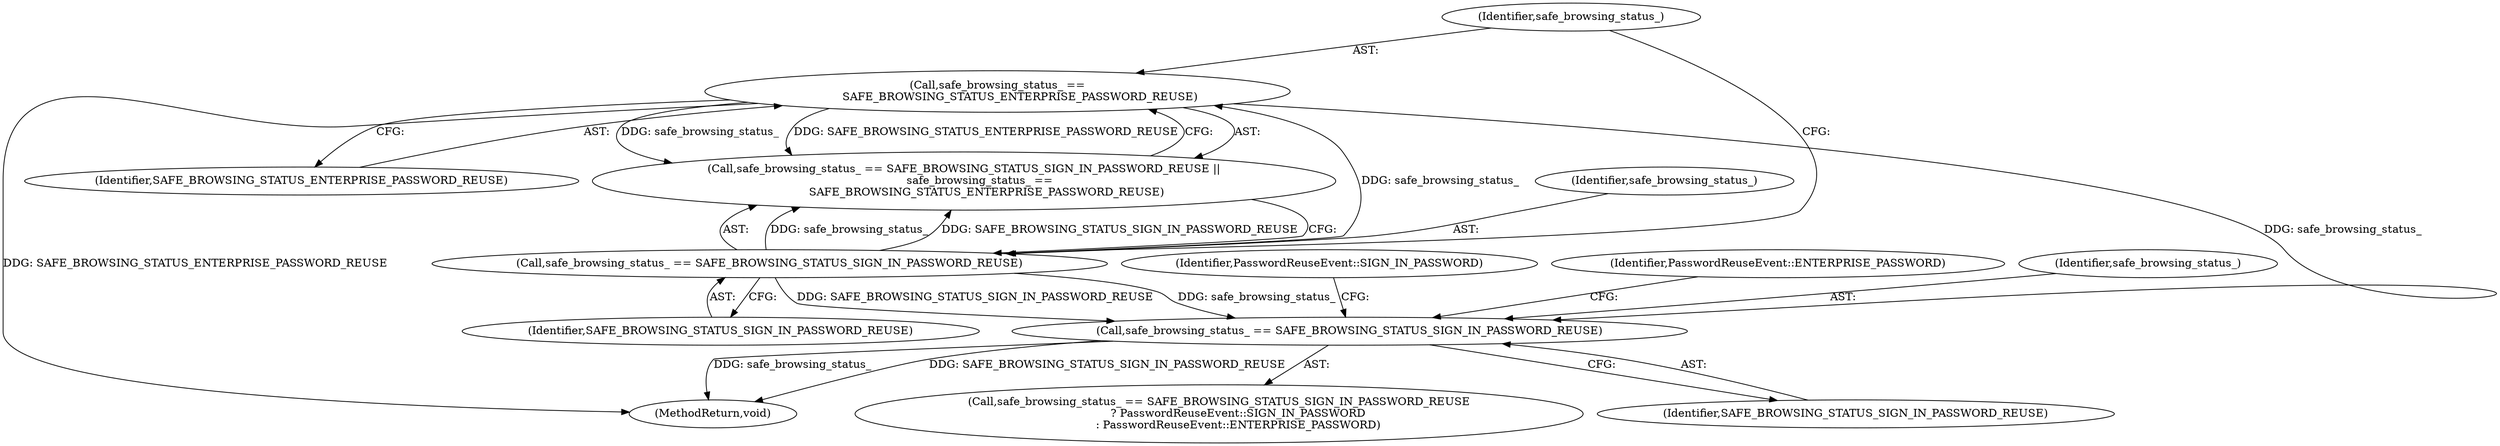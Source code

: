 digraph "1_Chrome_7cde8513c12a6e8ec5d1d1eb1cfd078d9adad3ef_2@del" {
"1000116" [label="(Call,safe_browsing_status_ == SAFE_BROWSING_STATUS_SIGN_IN_PASSWORD_REUSE)"];
"1000107" [label="(Call,safe_browsing_status_ == SAFE_BROWSING_STATUS_SIGN_IN_PASSWORD_REUSE)"];
"1000110" [label="(Call,safe_browsing_status_ ==\n             SAFE_BROWSING_STATUS_ENTERPRISE_PASSWORD_REUSE)"];
"1000111" [label="(Identifier,safe_browsing_status_)"];
"1000107" [label="(Call,safe_browsing_status_ == SAFE_BROWSING_STATUS_SIGN_IN_PASSWORD_REUSE)"];
"1000106" [label="(Call,safe_browsing_status_ == SAFE_BROWSING_STATUS_SIGN_IN_PASSWORD_REUSE ||\n         safe_browsing_status_ ==\n             SAFE_BROWSING_STATUS_ENTERPRISE_PASSWORD_REUSE)"];
"1000123" [label="(MethodReturn,void)"];
"1000110" [label="(Call,safe_browsing_status_ ==\n             SAFE_BROWSING_STATUS_ENTERPRISE_PASSWORD_REUSE)"];
"1000109" [label="(Identifier,SAFE_BROWSING_STATUS_SIGN_IN_PASSWORD_REUSE)"];
"1000116" [label="(Call,safe_browsing_status_ == SAFE_BROWSING_STATUS_SIGN_IN_PASSWORD_REUSE)"];
"1000115" [label="(Call,safe_browsing_status_ == SAFE_BROWSING_STATUS_SIGN_IN_PASSWORD_REUSE\n           ? PasswordReuseEvent::SIGN_IN_PASSWORD\n           : PasswordReuseEvent::ENTERPRISE_PASSWORD)"];
"1000112" [label="(Identifier,SAFE_BROWSING_STATUS_ENTERPRISE_PASSWORD_REUSE)"];
"1000119" [label="(Identifier,PasswordReuseEvent::SIGN_IN_PASSWORD)"];
"1000120" [label="(Identifier,PasswordReuseEvent::ENTERPRISE_PASSWORD)"];
"1000118" [label="(Identifier,SAFE_BROWSING_STATUS_SIGN_IN_PASSWORD_REUSE)"];
"1000108" [label="(Identifier,safe_browsing_status_)"];
"1000117" [label="(Identifier,safe_browsing_status_)"];
"1000116" -> "1000115"  [label="AST: "];
"1000116" -> "1000118"  [label="CFG: "];
"1000117" -> "1000116"  [label="AST: "];
"1000118" -> "1000116"  [label="AST: "];
"1000119" -> "1000116"  [label="CFG: "];
"1000120" -> "1000116"  [label="CFG: "];
"1000116" -> "1000123"  [label="DDG: safe_browsing_status_"];
"1000116" -> "1000123"  [label="DDG: SAFE_BROWSING_STATUS_SIGN_IN_PASSWORD_REUSE"];
"1000107" -> "1000116"  [label="DDG: safe_browsing_status_"];
"1000107" -> "1000116"  [label="DDG: SAFE_BROWSING_STATUS_SIGN_IN_PASSWORD_REUSE"];
"1000110" -> "1000116"  [label="DDG: safe_browsing_status_"];
"1000107" -> "1000106"  [label="AST: "];
"1000107" -> "1000109"  [label="CFG: "];
"1000108" -> "1000107"  [label="AST: "];
"1000109" -> "1000107"  [label="AST: "];
"1000111" -> "1000107"  [label="CFG: "];
"1000106" -> "1000107"  [label="CFG: "];
"1000107" -> "1000106"  [label="DDG: safe_browsing_status_"];
"1000107" -> "1000106"  [label="DDG: SAFE_BROWSING_STATUS_SIGN_IN_PASSWORD_REUSE"];
"1000107" -> "1000110"  [label="DDG: safe_browsing_status_"];
"1000110" -> "1000106"  [label="AST: "];
"1000110" -> "1000112"  [label="CFG: "];
"1000111" -> "1000110"  [label="AST: "];
"1000112" -> "1000110"  [label="AST: "];
"1000106" -> "1000110"  [label="CFG: "];
"1000110" -> "1000123"  [label="DDG: SAFE_BROWSING_STATUS_ENTERPRISE_PASSWORD_REUSE"];
"1000110" -> "1000106"  [label="DDG: safe_browsing_status_"];
"1000110" -> "1000106"  [label="DDG: SAFE_BROWSING_STATUS_ENTERPRISE_PASSWORD_REUSE"];
}
